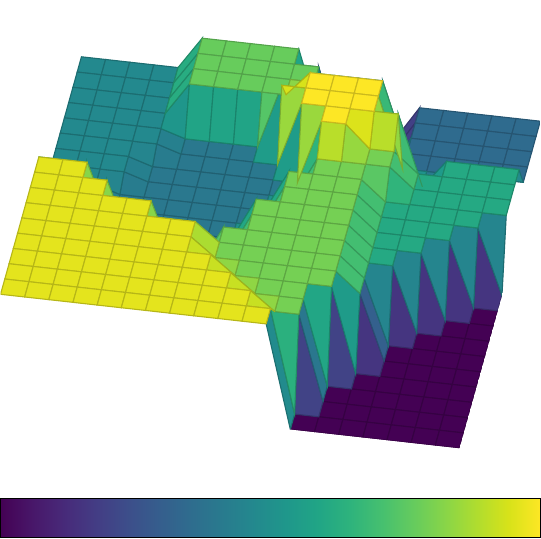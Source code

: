 \documentclass{standalone}
\usepackage{pgf,tikz,pgfplots}
\usepgfplotslibrary{colormaps}

\begin{document}

\begin{tikzpicture}
    \begin{axis}[
        view/az=10, 
        view/el=70,
        %
        hide axis,
        xtick=\empty,
        ytick=\empty,
        axis lines=left,
        colormap name=viridis,
        %
        colorbar horizontal,
        unbounded coords=jump,
        %
        colorbar style={
            ytick=\empty,
            xtick=\empty,
            at={(0.5,-0.2)},
            anchor=south,
        },
        z buffer = sort
        ]
        % this yields a 3x4 matrix:
        \addplot3 [surf] coordinates { 
            (0, 0, 0.945) (1, 0, 0.945) (2, 0, 0.945) (3, 0, 0.945) (4, 0, 0.945) (5, 0, 0.945) (6, 0, 0.945) (7, 0, 0.945) (8, 0, 0.945) (9, 0, 0.945) (10, 0, 0.945) (11, 0, 0.945) (12, 0, 0.118) (13, 0, 0.118) (14, 0, 0.118) (15, 0, 0.118) (16, 0, 0.118) (17, 0, 0.118) (18, 0, 0.118) (19, 0, 0.118) 

            (0, 1, 0.945) (1, 1, 0.945) (2, 1, 0.945) (3, 1, 0.945) (4, 1, 0.945) (5, 1, 0.945) (6, 1, 0.945) (7, 1, 0.945) (8, 1, 0.945) (9, 1, 0.945) (10, 1, 0.945) (11, 1, 0.945) (12, 1, 0.118) (13, 1, 0.118) (14, 1, 0.118) (15, 1, 0.118) (16, 1, 0.118) (17, 1, 0.118) (18, 1, 0.118) (19, 1, 0.118) 

            (0, 2, 0.945) (1, 2, 0.945) (2, 2, 0.945) (3, 2, 0.945) (4, 2, 0.945) (5, 2, 0.945) (6, 2, 0.945) (7, 2, 0.945) (8, 2, 0.945) (9, 2, 0.945) (10, 2, 0.945) (11, 2, 0.799) (12, 2, 0.799) (13, 2, 0.118) (14, 2, 0.118) (15, 2, 0.118) (16, 2, 0.118) (17, 2, 0.118) (18, 2, 0.118) (19, 2, 0.118) 

            (0, 3, 0.945) (1, 3, 0.945) (2, 3, 0.945) (3, 3, 0.945) (4, 3, 0.945) (5, 3, 0.945) (6, 3, 0.945) (7, 3, 0.945) (8, 3, 0.945) (9, 3, 0.945) (10, 3, 0.799) (11, 3, 0.799) (12, 3, 0.799) (13, 3, 0.118) (14, 3, 0.118) (15, 3, 0.118) (16, 3, 0.118) (17, 3, 0.118) (18, 3, 0.118) (19, 3, 0.118) 

            (0, 4, 0.945) (1, 4, 0.945) (2, 4, 0.945) (3, 4, 0.945) (4, 4, 0.945) (5, 4, 0.945) (6, 4, 0.945) (7, 4, 0.945) (8, 4, 0.945) (9, 4, 0.799) (10, 4, 0.799) (11, 4, 0.799) (12, 4, 0.799) (13, 4, 0.799) (14, 4, 0.118) (15, 4, 0.118) (16, 4, 0.118) (17, 4, 0.118) (18, 4, 0.118) (19, 4, 0.118) 

            (0, 5, 0.945) (1, 5, 0.945) (2, 5, 0.945) (3, 5, 0.945) (4, 5, 0.945) (5, 5, 0.945) (6, 5, 0.945) (7, 5, 0.945) (8, 5, 0.799) (9, 5, 0.799) (10, 5, 0.799) (11, 5, 0.799) (12, 5, 0.799) (13, 5, 0.799) (14, 5, 0.64) (15, 5, 0.118) (16, 5, 0.118) (17, 5, 0.118) (18, 5, 0.118) (19, 5, 0.118) 

            (0, 6, 0.945) (1, 6, 0.945) (2, 6, 0.945) (3, 6, 0.945) (4, 6, 0.945) (5, 6, 0.945) (6, 6, 0.945) (7, 6, 0.945) (8, 6, 0.799) (9, 6, 0.799) (10, 6, 0.799) (11, 6, 0.799) (12, 6, 0.799) (13, 6, 0.799) (14, 6, 0.64) (15, 6, 0.118) (16, 6, 0.118) (17, 6, 0.118) (18, 6, 0.118) (19, 6, 0.118) 

            (0, 7, 0.945) (1, 7, 0.945) (2, 7, 0.945) (3, 7, 0.945) (4, 7, 0.945) (5, 7, 0.945) (6, 7, 0.462) (7, 7, 0.462) (8, 7, 0.799) (9, 7, 0.799) (10, 7, 0.799) (11, 7, 0.799) (12, 7, 0.799) (13, 7, 0.799) (14, 7, 0.64) (15, 7, 0.64) (16, 7, 0.118) (17, 7, 0.118) (18, 7, 0.118) (19, 7, 0.118) 

            (0, 8, 0.945) (1, 8, 0.945) (2, 8, 0.945) (3, 8, 0.945) (4, 8, 0.462) (5, 8, 0.462) (6, 8, 0.462) (7, 8, 0.462) (8, 8, 0.462) (9, 8, 0.799) (10, 8, 0.799) (11, 8, 0.799) (12, 8, 0.799) (13, 8, 0.799) (14, 8, 0.64) (15, 8, 0.64) (16, 8, 0.64) (17, 8, 0.118) (18, 8, 0.118) (19, 8, 0.118) 

            (0, 9, 0.945) (1, 9, 0.945) (2, 9, 0.945) (3, 9, 0.462) (4, 9, 0.462) (5, 9, 0.462) (6, 9, 0.462) (7, 9, 0.462) (8, 9, 0.462) (9, 9, 0.799) (10, 9, 0.799) (11, 9, 0.799) (12, 9, 0.799) (13, 9, 0.799) (14, 9, 0.64) (15, 9, 0.64) (16, 9, 0.64) (17, 9, 0.64) (18, 9, 0.118) (19, 9, 0.118) 

            (0, 10, 0.522) (1, 10, 0.522) (2, 10, 0.522) (3, 10, 0.462) (4, 10, 0.462) (5, 10, 0.462) (6, 10, 0.462) (7, 10, 0.462) (8, 10, 0.462) (9, 10, 0.462) (10, 10, 0.799) (11, 10, 0.799) (12, 10, 0.799) (13, 10, 0.799) (14, 10, 0.64) (15, 10, 0.64) (16, 10, 0.64) (17, 10, 0.64) (18, 10, 0.64) (19, 10, 0.118) 

            (0, 11, 0.522) (1, 11, 0.522) (2, 11, 0.522) (3, 11, 0.462) (4, 11, 0.462) (5, 11, 0.462) (6, 11, 0.462) (7, 11, 0.462) (8, 11, 0.462) (9, 11, 0.462) (10, 11, 0.799) (11, 11, 0.799) (12, 11, 0.799) (13, 11, 0.799) (14, 11, 0.64) (15, 11, 0.64) (16, 11, 0.64) (17, 11, 0.64) (18, 11, 0.64) (19, 11, 0.64) 

            (0, 12, 0.522) (1, 12, 0.522) (2, 12, 0.522) (3, 12, 0.522) (4, 12, 0.462) (5, 12, 0.462) (6, 12, 0.462) (7, 12, 0.462) (8, 12, 0.462) (9, 12, 0.462) (10, 12, 0.462) (11, 12, 0.799) (12, 12, 0.799) (13, 12, 0.799) (14, 12, 0.799) (15, 12, 0.64) (16, 12, 0.64) (17, 12, 0.64) (18, 12, 0.64) (19, 12, 0.64) 

            (0, 13, 0.522) (1, 13, 0.522) (2, 13, 0.522) (3, 13, 0.522) (4, 13, 0.462) (5, 13, 0.462) (6, 13, 0.462) (7, 13, 0.462) (8, 13, 0.462) (9, 13, 0.462) (10, 13, 0.462) (11, 13, 0.979) (12, 13, 0.979) (13, 13, 0.799) (14, 13, 0.799) (15, 13, 0.64) (16, 13, 0.64) (17, 13, 0.64) (18, 13, 0.64) (19, 13, 0.64) 

            (0, 14, 0.522) (1, 14, 0.522) (2, 14, 0.522) (3, 14, 0.522) (4, 14, 0.522) (5, 14, 0.462) (6, 14, 0.462) (7, 14, 0.462) (8, 14, 0.462) (9, 14, 0.462) (10, 14, 0.979) (11, 14, 0.979) (12, 14, 0.979) (13, 14, 0.979) (14, 14, 0.979) (15, 14, 0.415) (16, 14, 0.64) (17, 14, 0.64) (18, 14, 0.64) (19, 14, 0.64) 

            (0, 15, 0.522) (1, 15, 0.522) (2, 15, 0.522) (3, 15, 0.522) (4, 15, 0.522) (5, 15, 0.462) (6, 15, 0.462) (7, 15, 0.462) (8, 15, 0.462) (9, 15, 0.979) (10, 15, 0.979) (11, 15, 0.979) (12, 15, 0.979) (13, 15, 0.979) (14, 15, 0.415) (15, 15, 0.415) (16, 15, 0.415) (17, 15, 0.415) (18, 15, 0.415) (19, 15, 0.415) 

            (0, 16, 0.522) (1, 16, 0.522) (2, 16, 0.522) (3, 16, 0.522) (4, 16, 0.522) (5, 16, 0.78) (6, 16, 0.78) (7, 16, 0.78) (8, 16, 0.78) (9, 16, 0.78) (10, 16, 0.979) (11, 16, 0.979) (12, 16, 0.979) (13, 16, 0.979) (14, 16, 0.415) (15, 16, 0.415) (16, 16, 0.415) (17, 16, 0.415) (18, 16, 0.415) (19, 16, 0.415) 

            (0, 17, 0.522) (1, 17, 0.522) (2, 17, 0.522) (3, 17, 0.522) (4, 17, 0.522) (5, 17, 0.78) (6, 17, 0.78) (7, 17, 0.78) (8, 17, 0.78) (9, 17, 0.78) (10, 17, 0.78) (11, 17, 0.143) (12, 17, 0.143) (13, 17, 0.143) (14, 17, 0.415) (15, 17, 0.415) (16, 17, 0.415) (17, 17, 0.415) (18, 17, 0.415) (19, 17, 0.415) 

            (0, 18, 0.522) (1, 18, 0.522) (2, 18, 0.522) (3, 18, 0.522) (4, 18, 0.522) (5, 18, 0.78) (6, 18, 0.78) (7, 18, 0.78) (8, 18, 0.78) (9, 18, 0.78) (10, 18, 0.78) (11, 18, 0.143) (12, 18, 0.143) (13, 18, 0.143) (14, 18, 0.415) (15, 18, 0.415) (16, 18, 0.415) (17, 18, 0.415) (18, 18, 0.415) (19, 18, 0.415) 

            (0, 19, 0.522) (1, 19, 0.522) (2, 19, 0.522) (3, 19, 0.522) (4, 19, 0.522) (5, 19, 0.78) (6, 19, 0.78) (7, 19, 0.78) (8, 19, 0.78) (9, 19, 0.78) (10, 19, 0.143) (11, 19, 0.143) (12, 19, 0.143) (13, 19, 0.143) (14, 19, 0.415) (15, 19, 0.415) (16, 19, 0.415) (17, 19, 0.415) (18, 19, 0.415) (19, 19, 0.415) 
        };

        % \addplot3 [only marks, mark size=3, red] coordinates {
        %     (10.98, 14.30, 0.979) (12.06, 10.90, 0.799) (8.47, 12.92, 0.462) (8.75, 17.84, 0.78) (19.27, 7.67, 0.118) (15.83, 10.58, 0.64) (11.36, 18.51, 0.143) (1.42, 1.74, 0.945) (0.40, 16.65, 0.522) (15.56, 17.40, 0.415) 
        % };

    \end{axis}

    \end{tikzpicture}

\end{document}
